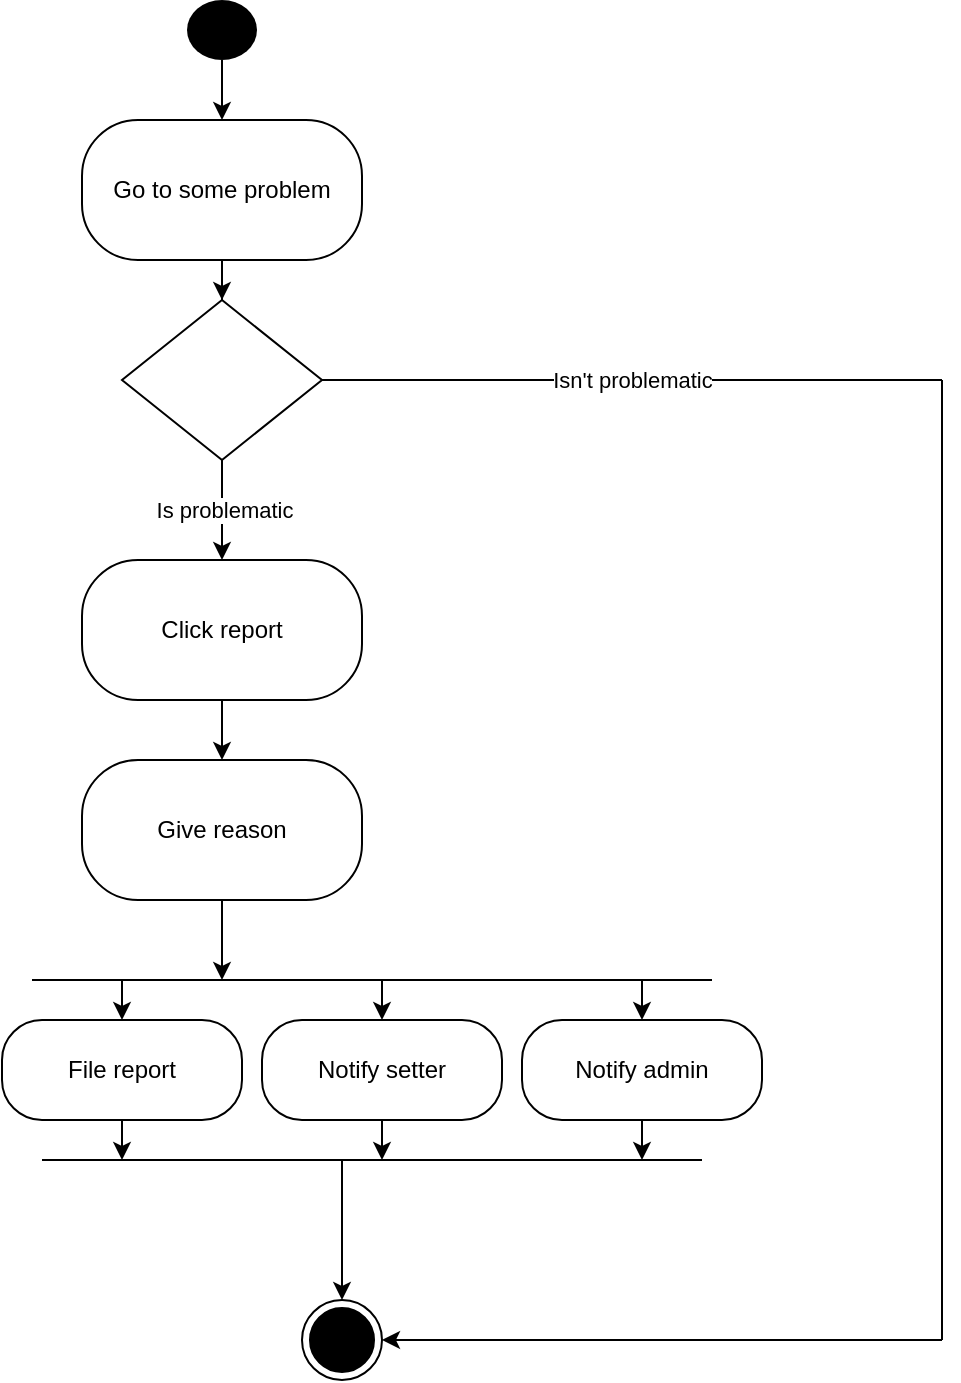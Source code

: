 <mxfile version="18.1.3" type="device"><diagram id="C5RBs43oDa-KdzZeNtuy" name="Page-1"><mxGraphModel dx="782" dy="478" grid="1" gridSize="10" guides="1" tooltips="1" connect="1" arrows="1" fold="1" page="1" pageScale="1" pageWidth="827" pageHeight="1169" math="0" shadow="0"><root><mxCell id="WIyWlLk6GJQsqaUBKTNV-0"/><mxCell id="WIyWlLk6GJQsqaUBKTNV-1" parent="WIyWlLk6GJQsqaUBKTNV-0"/><mxCell id="VcssNNL1l-3F0QY8mtIG-10" value="Is problematic" style="edgeStyle=orthogonalEdgeStyle;rounded=0;orthogonalLoop=1;jettySize=auto;html=1;" parent="WIyWlLk6GJQsqaUBKTNV-1" source="WIyWlLk6GJQsqaUBKTNV-6" edge="1"><mxGeometry relative="1" as="geometry"><mxPoint x="220" y="300" as="targetPoint"/></mxGeometry></mxCell><mxCell id="WIyWlLk6GJQsqaUBKTNV-6" value="" style="rhombus;whiteSpace=wrap;html=1;shadow=0;fontFamily=Helvetica;fontSize=12;align=center;strokeWidth=1;spacing=6;spacingTop=-4;" parent="WIyWlLk6GJQsqaUBKTNV-1" vertex="1"><mxGeometry x="170" y="170" width="100" height="80" as="geometry"/></mxCell><mxCell id="VcssNNL1l-3F0QY8mtIG-6" value="" style="edgeStyle=orthogonalEdgeStyle;rounded=0;orthogonalLoop=1;jettySize=auto;html=1;" parent="WIyWlLk6GJQsqaUBKTNV-1" edge="1"><mxGeometry relative="1" as="geometry"><mxPoint x="220" y="50" as="sourcePoint"/><mxPoint x="220" y="80" as="targetPoint"/></mxGeometry></mxCell><mxCell id="VcssNNL1l-3F0QY8mtIG-16" value="" style="endArrow=none;html=1;rounded=0;" parent="WIyWlLk6GJQsqaUBKTNV-1" edge="1"><mxGeometry width="50" height="50" relative="1" as="geometry"><mxPoint x="125" y="510" as="sourcePoint"/><mxPoint x="465" y="510" as="targetPoint"/></mxGeometry></mxCell><mxCell id="VcssNNL1l-3F0QY8mtIG-29" value="" style="endArrow=none;html=1;rounded=0;" parent="WIyWlLk6GJQsqaUBKTNV-1" edge="1"><mxGeometry width="50" height="50" relative="1" as="geometry"><mxPoint x="130" y="600" as="sourcePoint"/><mxPoint x="460" y="600" as="targetPoint"/></mxGeometry></mxCell><mxCell id="VcssNNL1l-3F0QY8mtIG-34" value="" style="endArrow=classic;html=1;rounded=0;entryX=0.5;entryY=0;entryDx=0;entryDy=0;" parent="WIyWlLk6GJQsqaUBKTNV-1" target="VcssNNL1l-3F0QY8mtIG-39" edge="1"><mxGeometry width="50" height="50" relative="1" as="geometry"><mxPoint x="280" y="600" as="sourcePoint"/><mxPoint x="280" y="650" as="targetPoint"/></mxGeometry></mxCell><mxCell id="VcssNNL1l-3F0QY8mtIG-35" value="Isn't problematic" style="endArrow=none;html=1;rounded=0;exitX=1;exitY=0.5;exitDx=0;exitDy=0;" parent="WIyWlLk6GJQsqaUBKTNV-1" source="WIyWlLk6GJQsqaUBKTNV-6" edge="1"><mxGeometry width="50" height="50" relative="1" as="geometry"><mxPoint x="390" y="400" as="sourcePoint"/><mxPoint x="580" y="210" as="targetPoint"/></mxGeometry></mxCell><mxCell id="VcssNNL1l-3F0QY8mtIG-36" value="" style="endArrow=none;html=1;rounded=0;" parent="WIyWlLk6GJQsqaUBKTNV-1" edge="1"><mxGeometry width="50" height="50" relative="1" as="geometry"><mxPoint x="580" y="690" as="sourcePoint"/><mxPoint x="580" y="210" as="targetPoint"/></mxGeometry></mxCell><mxCell id="VcssNNL1l-3F0QY8mtIG-37" value="" style="endArrow=classic;html=1;rounded=0;entryX=1;entryY=0.5;entryDx=0;entryDy=0;" parent="WIyWlLk6GJQsqaUBKTNV-1" target="VcssNNL1l-3F0QY8mtIG-39" edge="1"><mxGeometry width="50" height="50" relative="1" as="geometry"><mxPoint x="580" y="690" as="sourcePoint"/><mxPoint x="320" y="690" as="targetPoint"/></mxGeometry></mxCell><mxCell id="VcssNNL1l-3F0QY8mtIG-38" value="" style="ellipse;fillColor=#000000;strokeColor=none;" parent="WIyWlLk6GJQsqaUBKTNV-1" vertex="1"><mxGeometry x="202.5" y="20" width="35" height="30" as="geometry"/></mxCell><mxCell id="VcssNNL1l-3F0QY8mtIG-39" value="" style="ellipse;html=1;shape=endState;fillColor=#000000;strokeColor=#000000;" parent="WIyWlLk6GJQsqaUBKTNV-1" vertex="1"><mxGeometry x="260" y="670" width="40" height="40" as="geometry"/></mxCell><mxCell id="VcssNNL1l-3F0QY8mtIG-42" value="" style="edgeStyle=orthogonalEdgeStyle;rounded=0;orthogonalLoop=1;jettySize=auto;html=1;" parent="WIyWlLk6GJQsqaUBKTNV-1" source="VcssNNL1l-3F0QY8mtIG-40" target="WIyWlLk6GJQsqaUBKTNV-6" edge="1"><mxGeometry relative="1" as="geometry"/></mxCell><mxCell id="VcssNNL1l-3F0QY8mtIG-40" value="Go to some problem" style="rounded=1;whiteSpace=wrap;html=1;arcSize=40;fontColor=default;fillColor=default;strokeColor=default;fontFamily=Helvetica;fontSize=12;align=center;" parent="WIyWlLk6GJQsqaUBKTNV-1" vertex="1"><mxGeometry x="150" y="80" width="140" height="70" as="geometry"/></mxCell><mxCell id="VcssNNL1l-3F0QY8mtIG-49" value="" style="edgeStyle=orthogonalEdgeStyle;rounded=0;orthogonalLoop=1;jettySize=auto;html=1;" parent="WIyWlLk6GJQsqaUBKTNV-1" source="VcssNNL1l-3F0QY8mtIG-43" target="VcssNNL1l-3F0QY8mtIG-44" edge="1"><mxGeometry relative="1" as="geometry"/></mxCell><mxCell id="VcssNNL1l-3F0QY8mtIG-43" value="Click report" style="rounded=1;whiteSpace=wrap;html=1;arcSize=40;fontColor=default;fillColor=default;strokeColor=default;fontFamily=Helvetica;fontSize=12;align=center;" parent="WIyWlLk6GJQsqaUBKTNV-1" vertex="1"><mxGeometry x="150" y="300" width="140" height="70" as="geometry"/></mxCell><mxCell id="VcssNNL1l-3F0QY8mtIG-44" value="Give reason" style="rounded=1;whiteSpace=wrap;html=1;arcSize=40;fontColor=default;fillColor=default;strokeColor=default;fontFamily=Helvetica;fontSize=12;align=center;" parent="WIyWlLk6GJQsqaUBKTNV-1" vertex="1"><mxGeometry x="150" y="400" width="140" height="70" as="geometry"/></mxCell><mxCell id="VcssNNL1l-3F0QY8mtIG-45" value="File report" style="rounded=1;whiteSpace=wrap;html=1;arcSize=40;fontColor=default;fillColor=default;strokeColor=default;fontFamily=Helvetica;fontSize=12;align=center;" parent="WIyWlLk6GJQsqaUBKTNV-1" vertex="1"><mxGeometry x="110" y="530" width="120" height="50" as="geometry"/></mxCell><mxCell id="VcssNNL1l-3F0QY8mtIG-46" value="Notify setter" style="rounded=1;whiteSpace=wrap;html=1;arcSize=40;fontColor=default;fillColor=default;strokeColor=default;fontFamily=Helvetica;fontSize=12;align=center;" parent="WIyWlLk6GJQsqaUBKTNV-1" vertex="1"><mxGeometry x="240" y="530" width="120" height="50" as="geometry"/></mxCell><mxCell id="VcssNNL1l-3F0QY8mtIG-47" value="Notify admin" style="rounded=1;whiteSpace=wrap;html=1;arcSize=40;fontColor=default;fillColor=default;strokeColor=default;fontFamily=Helvetica;fontSize=12;align=center;" parent="WIyWlLk6GJQsqaUBKTNV-1" vertex="1"><mxGeometry x="370" y="530" width="120" height="50" as="geometry"/></mxCell><mxCell id="VcssNNL1l-3F0QY8mtIG-52" value="" style="endArrow=classic;html=1;rounded=0;entryX=0.5;entryY=0;entryDx=0;entryDy=0;" parent="WIyWlLk6GJQsqaUBKTNV-1" target="VcssNNL1l-3F0QY8mtIG-45" edge="1"><mxGeometry width="50" height="50" relative="1" as="geometry"><mxPoint x="170" y="510" as="sourcePoint"/><mxPoint x="430" y="420" as="targetPoint"/></mxGeometry></mxCell><mxCell id="VcssNNL1l-3F0QY8mtIG-53" value="" style="endArrow=classic;html=1;rounded=0;entryX=0.5;entryY=0;entryDx=0;entryDy=0;" parent="WIyWlLk6GJQsqaUBKTNV-1" target="VcssNNL1l-3F0QY8mtIG-46" edge="1"><mxGeometry width="50" height="50" relative="1" as="geometry"><mxPoint x="300" y="510" as="sourcePoint"/><mxPoint x="430" y="420" as="targetPoint"/></mxGeometry></mxCell><mxCell id="VcssNNL1l-3F0QY8mtIG-54" value="" style="endArrow=classic;html=1;rounded=0;entryX=0.5;entryY=0;entryDx=0;entryDy=0;" parent="WIyWlLk6GJQsqaUBKTNV-1" target="VcssNNL1l-3F0QY8mtIG-47" edge="1"><mxGeometry width="50" height="50" relative="1" as="geometry"><mxPoint x="430" y="510" as="sourcePoint"/><mxPoint x="430" y="420" as="targetPoint"/></mxGeometry></mxCell><mxCell id="VcssNNL1l-3F0QY8mtIG-55" value="" style="endArrow=classic;html=1;rounded=0;exitX=0.5;exitY=1;exitDx=0;exitDy=0;" parent="WIyWlLk6GJQsqaUBKTNV-1" source="VcssNNL1l-3F0QY8mtIG-45" edge="1"><mxGeometry width="50" height="50" relative="1" as="geometry"><mxPoint x="380" y="700" as="sourcePoint"/><mxPoint x="170" y="600" as="targetPoint"/></mxGeometry></mxCell><mxCell id="VcssNNL1l-3F0QY8mtIG-56" value="" style="endArrow=classic;html=1;rounded=0;exitX=0.5;exitY=1;exitDx=0;exitDy=0;" parent="WIyWlLk6GJQsqaUBKTNV-1" source="VcssNNL1l-3F0QY8mtIG-46" edge="1"><mxGeometry width="50" height="50" relative="1" as="geometry"><mxPoint x="380" y="700" as="sourcePoint"/><mxPoint x="300" y="600" as="targetPoint"/></mxGeometry></mxCell><mxCell id="VcssNNL1l-3F0QY8mtIG-57" value="" style="endArrow=classic;html=1;rounded=0;exitX=0.5;exitY=1;exitDx=0;exitDy=0;" parent="WIyWlLk6GJQsqaUBKTNV-1" source="VcssNNL1l-3F0QY8mtIG-47" edge="1"><mxGeometry width="50" height="50" relative="1" as="geometry"><mxPoint x="380" y="700" as="sourcePoint"/><mxPoint x="430" y="600" as="targetPoint"/></mxGeometry></mxCell><mxCell id="VcssNNL1l-3F0QY8mtIG-58" value="" style="endArrow=classic;html=1;rounded=0;exitX=0.5;exitY=1;exitDx=0;exitDy=0;" parent="WIyWlLk6GJQsqaUBKTNV-1" source="VcssNNL1l-3F0QY8mtIG-44" edge="1"><mxGeometry width="50" height="50" relative="1" as="geometry"><mxPoint x="380" y="700" as="sourcePoint"/><mxPoint x="220" y="510" as="targetPoint"/></mxGeometry></mxCell></root></mxGraphModel></diagram></mxfile>